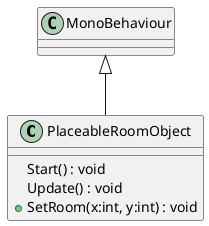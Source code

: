 @startuml
class PlaceableRoomObject {
    Start() : void
    Update() : void
    + SetRoom(x:int, y:int) : void
}
MonoBehaviour <|-- PlaceableRoomObject
@enduml
